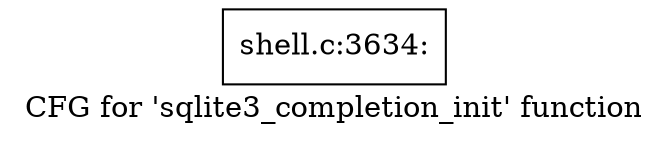 digraph "CFG for 'sqlite3_completion_init' function" {
	label="CFG for 'sqlite3_completion_init' function";

	Node0x5602761e8380 [shape=record,label="{shell.c:3634:}"];
}
